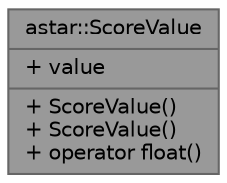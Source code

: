 digraph "astar::ScoreValue"
{
 // LATEX_PDF_SIZE
  bgcolor="transparent";
  edge [fontname=Helvetica,fontsize=10,labelfontname=Helvetica,labelfontsize=10];
  node [fontname=Helvetica,fontsize=10,shape=box,height=0.2,width=0.4];
  Node1 [shape=record,label="{astar::ScoreValue\n|+ value\l|+ ScoreValue()\l+ ScoreValue()\l+ operator float()\l}",height=0.2,width=0.4,color="gray40", fillcolor="grey60", style="filled", fontcolor="black",tooltip=" "];
}
